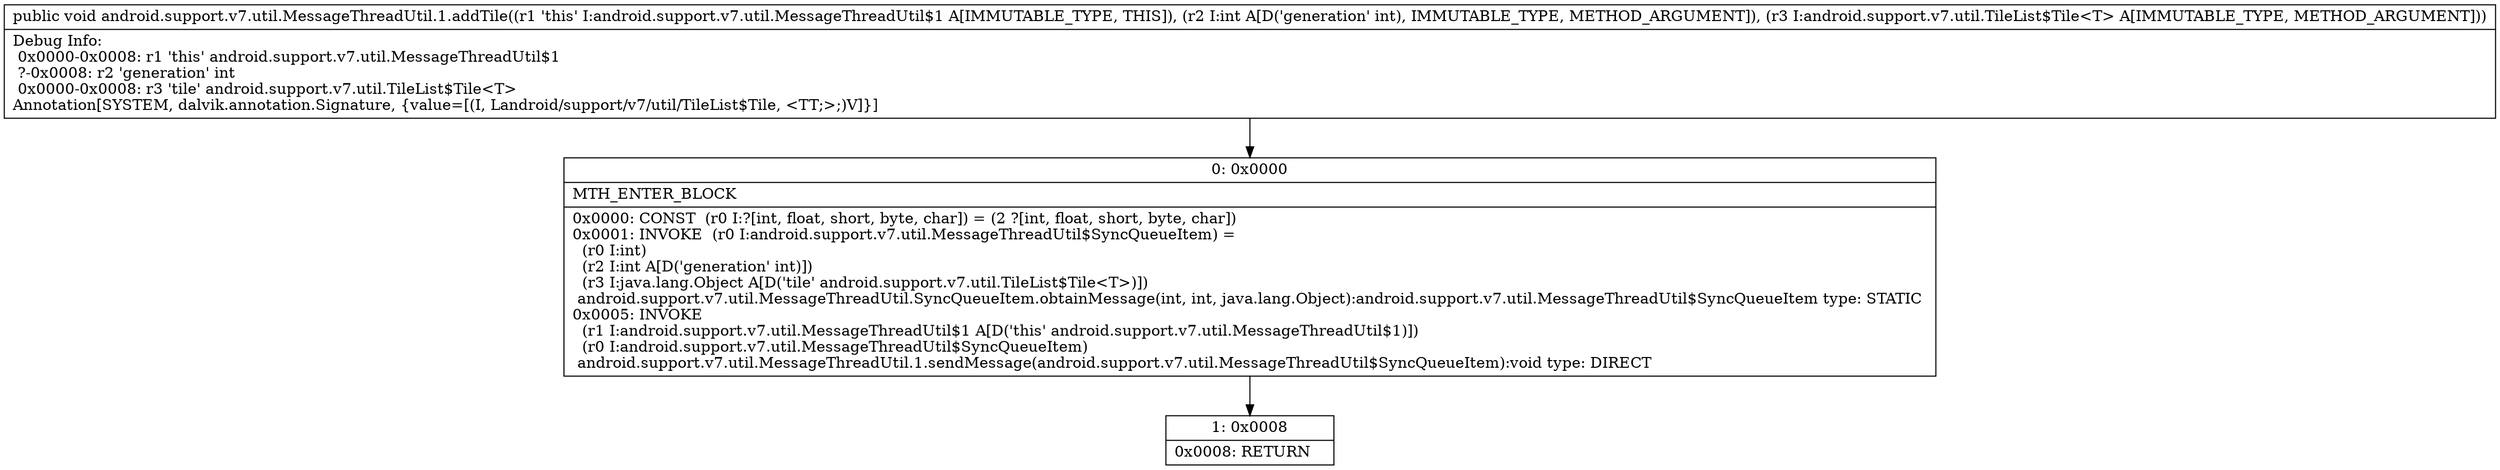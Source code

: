 digraph "CFG forandroid.support.v7.util.MessageThreadUtil.1.addTile(ILandroid\/support\/v7\/util\/TileList$Tile;)V" {
Node_0 [shape=record,label="{0\:\ 0x0000|MTH_ENTER_BLOCK\l|0x0000: CONST  (r0 I:?[int, float, short, byte, char]) = (2 ?[int, float, short, byte, char]) \l0x0001: INVOKE  (r0 I:android.support.v7.util.MessageThreadUtil$SyncQueueItem) = \l  (r0 I:int)\l  (r2 I:int A[D('generation' int)])\l  (r3 I:java.lang.Object A[D('tile' android.support.v7.util.TileList$Tile\<T\>)])\l android.support.v7.util.MessageThreadUtil.SyncQueueItem.obtainMessage(int, int, java.lang.Object):android.support.v7.util.MessageThreadUtil$SyncQueueItem type: STATIC \l0x0005: INVOKE  \l  (r1 I:android.support.v7.util.MessageThreadUtil$1 A[D('this' android.support.v7.util.MessageThreadUtil$1)])\l  (r0 I:android.support.v7.util.MessageThreadUtil$SyncQueueItem)\l android.support.v7.util.MessageThreadUtil.1.sendMessage(android.support.v7.util.MessageThreadUtil$SyncQueueItem):void type: DIRECT \l}"];
Node_1 [shape=record,label="{1\:\ 0x0008|0x0008: RETURN   \l}"];
MethodNode[shape=record,label="{public void android.support.v7.util.MessageThreadUtil.1.addTile((r1 'this' I:android.support.v7.util.MessageThreadUtil$1 A[IMMUTABLE_TYPE, THIS]), (r2 I:int A[D('generation' int), IMMUTABLE_TYPE, METHOD_ARGUMENT]), (r3 I:android.support.v7.util.TileList$Tile\<T\> A[IMMUTABLE_TYPE, METHOD_ARGUMENT]))  | Debug Info:\l  0x0000\-0x0008: r1 'this' android.support.v7.util.MessageThreadUtil$1\l  ?\-0x0008: r2 'generation' int\l  0x0000\-0x0008: r3 'tile' android.support.v7.util.TileList$Tile\<T\>\lAnnotation[SYSTEM, dalvik.annotation.Signature, \{value=[(I, Landroid\/support\/v7\/util\/TileList$Tile, \<TT;\>;)V]\}]\l}"];
MethodNode -> Node_0;
Node_0 -> Node_1;
}

